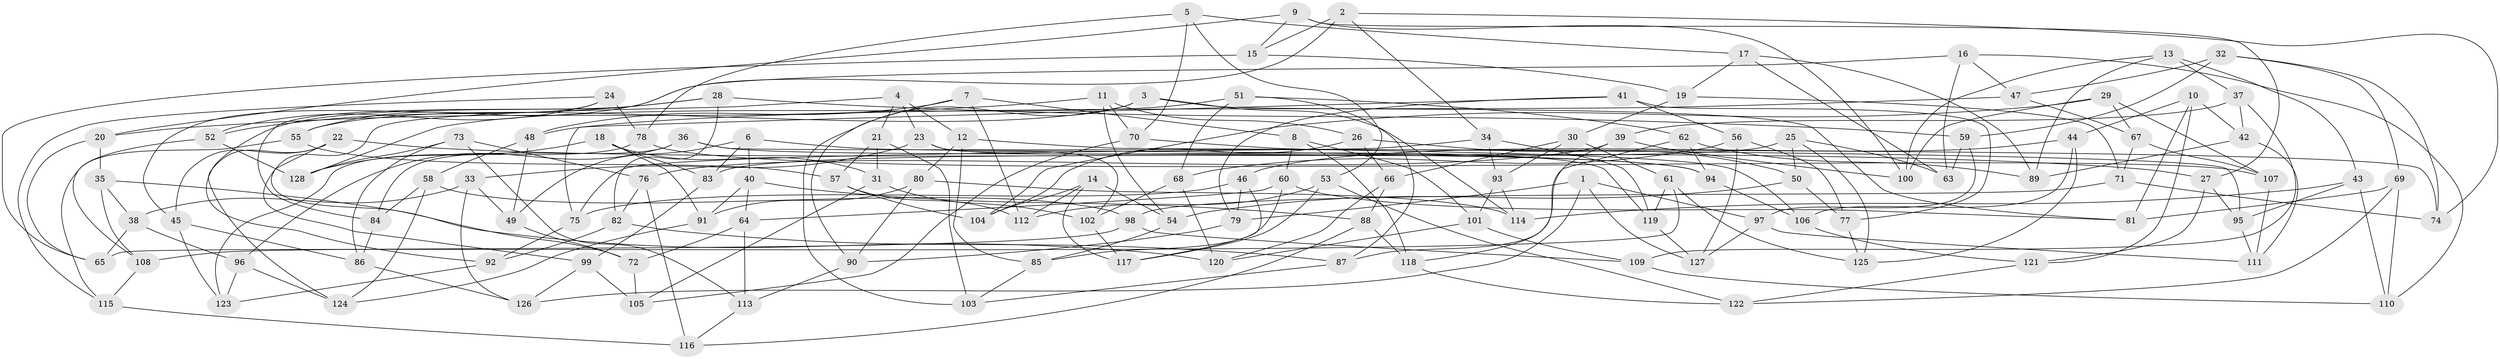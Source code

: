 // coarse degree distribution, {4: 0.3116883116883117, 6: 0.37662337662337664, 5: 0.2597402597402597, 3: 0.05194805194805195}
// Generated by graph-tools (version 1.1) at 2025/38/03/04/25 23:38:05]
// undirected, 128 vertices, 256 edges
graph export_dot {
  node [color=gray90,style=filled];
  1;
  2;
  3;
  4;
  5;
  6;
  7;
  8;
  9;
  10;
  11;
  12;
  13;
  14;
  15;
  16;
  17;
  18;
  19;
  20;
  21;
  22;
  23;
  24;
  25;
  26;
  27;
  28;
  29;
  30;
  31;
  32;
  33;
  34;
  35;
  36;
  37;
  38;
  39;
  40;
  41;
  42;
  43;
  44;
  45;
  46;
  47;
  48;
  49;
  50;
  51;
  52;
  53;
  54;
  55;
  56;
  57;
  58;
  59;
  60;
  61;
  62;
  63;
  64;
  65;
  66;
  67;
  68;
  69;
  70;
  71;
  72;
  73;
  74;
  75;
  76;
  77;
  78;
  79;
  80;
  81;
  82;
  83;
  84;
  85;
  86;
  87;
  88;
  89;
  90;
  91;
  92;
  93;
  94;
  95;
  96;
  97;
  98;
  99;
  100;
  101;
  102;
  103;
  104;
  105;
  106;
  107;
  108;
  109;
  110;
  111;
  112;
  113;
  114;
  115;
  116;
  117;
  118;
  119;
  120;
  121;
  122;
  123;
  124;
  125;
  126;
  127;
  128;
  1 -- 126;
  1 -- 79;
  1 -- 127;
  1 -- 97;
  2 -- 34;
  2 -- 55;
  2 -- 74;
  2 -- 15;
  3 -- 114;
  3 -- 81;
  3 -- 103;
  3 -- 55;
  4 -- 21;
  4 -- 12;
  4 -- 99;
  4 -- 23;
  5 -- 17;
  5 -- 53;
  5 -- 70;
  5 -- 78;
  6 -- 83;
  6 -- 49;
  6 -- 94;
  6 -- 40;
  7 -- 8;
  7 -- 112;
  7 -- 48;
  7 -- 90;
  8 -- 118;
  8 -- 101;
  8 -- 60;
  9 -- 27;
  9 -- 100;
  9 -- 20;
  9 -- 15;
  10 -- 121;
  10 -- 81;
  10 -- 42;
  10 -- 44;
  11 -- 20;
  11 -- 70;
  11 -- 26;
  11 -- 54;
  12 -- 80;
  12 -- 95;
  12 -- 85;
  13 -- 100;
  13 -- 89;
  13 -- 43;
  13 -- 37;
  14 -- 54;
  14 -- 112;
  14 -- 117;
  14 -- 104;
  15 -- 19;
  15 -- 65;
  16 -- 47;
  16 -- 84;
  16 -- 110;
  16 -- 63;
  17 -- 19;
  17 -- 63;
  17 -- 89;
  18 -- 83;
  18 -- 128;
  18 -- 31;
  18 -- 91;
  19 -- 30;
  19 -- 71;
  20 -- 35;
  20 -- 65;
  21 -- 57;
  21 -- 103;
  21 -- 31;
  22 -- 72;
  22 -- 124;
  22 -- 45;
  22 -- 27;
  23 -- 33;
  23 -- 119;
  23 -- 102;
  24 -- 45;
  24 -- 52;
  24 -- 115;
  24 -- 78;
  25 -- 50;
  25 -- 125;
  25 -- 83;
  25 -- 63;
  26 -- 50;
  26 -- 66;
  26 -- 104;
  27 -- 95;
  27 -- 121;
  28 -- 52;
  28 -- 92;
  28 -- 82;
  28 -- 59;
  29 -- 107;
  29 -- 100;
  29 -- 104;
  29 -- 67;
  30 -- 61;
  30 -- 66;
  30 -- 93;
  31 -- 102;
  31 -- 105;
  32 -- 74;
  32 -- 69;
  32 -- 59;
  32 -- 47;
  33 -- 38;
  33 -- 49;
  33 -- 126;
  34 -- 93;
  34 -- 119;
  34 -- 75;
  35 -- 108;
  35 -- 120;
  35 -- 38;
  36 -- 84;
  36 -- 94;
  36 -- 74;
  36 -- 96;
  37 -- 42;
  37 -- 39;
  37 -- 109;
  38 -- 65;
  38 -- 96;
  39 -- 76;
  39 -- 100;
  39 -- 118;
  40 -- 91;
  40 -- 64;
  40 -- 88;
  41 -- 77;
  41 -- 79;
  41 -- 75;
  41 -- 56;
  42 -- 89;
  42 -- 111;
  43 -- 95;
  43 -- 110;
  43 -- 114;
  44 -- 125;
  44 -- 106;
  44 -- 46;
  45 -- 86;
  45 -- 123;
  46 -- 79;
  46 -- 117;
  46 -- 75;
  47 -- 67;
  47 -- 48;
  48 -- 49;
  48 -- 58;
  49 -- 72;
  50 -- 54;
  50 -- 77;
  51 -- 128;
  51 -- 68;
  51 -- 87;
  51 -- 62;
  52 -- 108;
  52 -- 128;
  53 -- 122;
  53 -- 112;
  53 -- 117;
  54 -- 85;
  55 -- 57;
  55 -- 115;
  56 -- 127;
  56 -- 68;
  56 -- 77;
  57 -- 104;
  57 -- 112;
  58 -- 84;
  58 -- 98;
  58 -- 124;
  59 -- 63;
  59 -- 97;
  60 -- 64;
  60 -- 81;
  60 -- 85;
  61 -- 119;
  61 -- 125;
  61 -- 65;
  62 -- 87;
  62 -- 89;
  62 -- 94;
  64 -- 113;
  64 -- 72;
  66 -- 88;
  66 -- 120;
  67 -- 71;
  67 -- 107;
  68 -- 120;
  68 -- 102;
  69 -- 122;
  69 -- 110;
  69 -- 81;
  70 -- 106;
  70 -- 105;
  71 -- 98;
  71 -- 74;
  72 -- 105;
  73 -- 128;
  73 -- 113;
  73 -- 86;
  73 -- 76;
  75 -- 92;
  76 -- 116;
  76 -- 82;
  77 -- 125;
  78 -- 123;
  78 -- 107;
  79 -- 90;
  80 -- 90;
  80 -- 114;
  80 -- 91;
  82 -- 92;
  82 -- 87;
  83 -- 99;
  84 -- 86;
  85 -- 103;
  86 -- 126;
  87 -- 103;
  88 -- 118;
  88 -- 116;
  90 -- 113;
  91 -- 124;
  92 -- 123;
  93 -- 114;
  93 -- 101;
  94 -- 106;
  95 -- 111;
  96 -- 123;
  96 -- 124;
  97 -- 127;
  97 -- 111;
  98 -- 109;
  98 -- 108;
  99 -- 126;
  99 -- 105;
  101 -- 109;
  101 -- 120;
  102 -- 117;
  106 -- 121;
  107 -- 111;
  108 -- 115;
  109 -- 110;
  113 -- 116;
  115 -- 116;
  118 -- 122;
  119 -- 127;
  121 -- 122;
}
